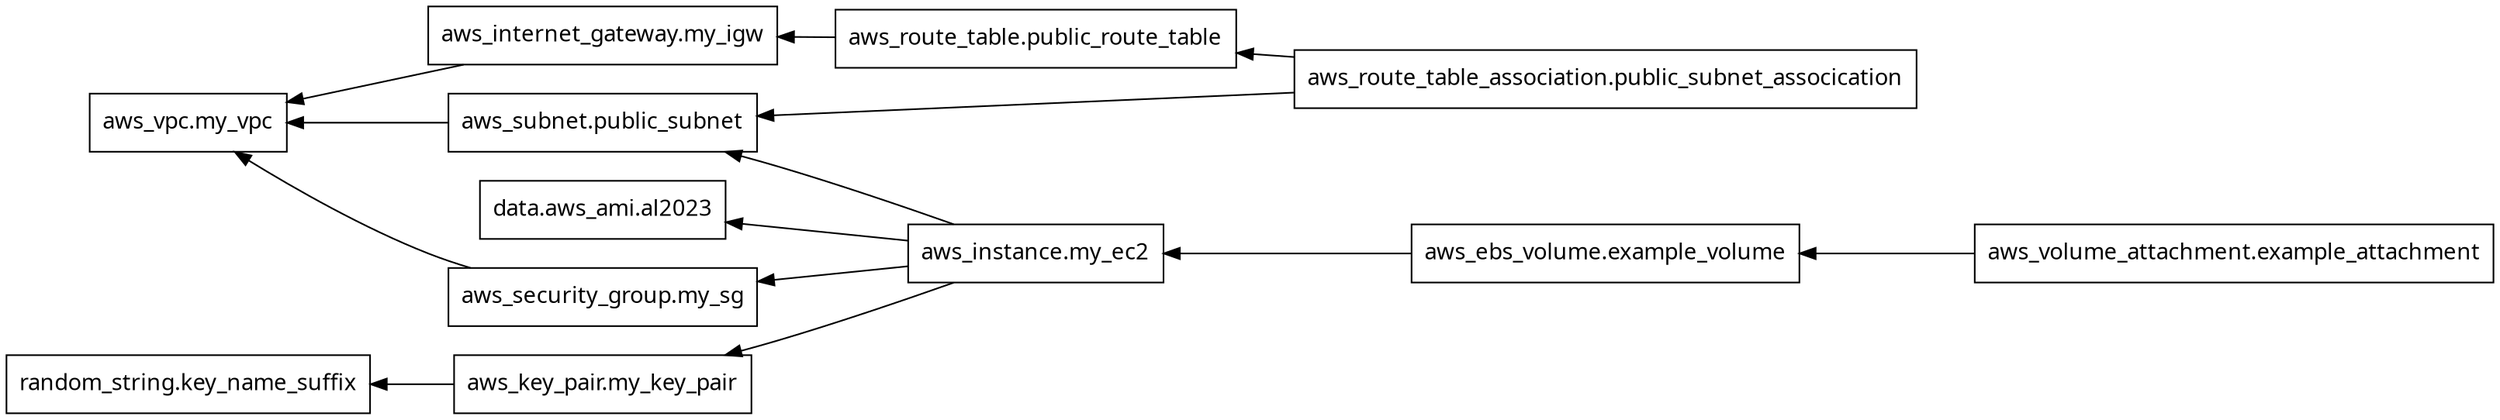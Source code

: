digraph G {
  rankdir = "RL";
  node [shape = rect, fontname = "sans-serif"];
  "data.aws_ami.al2023" [label="data.aws_ami.al2023"];
  "aws_ebs_volume.example_volume" [label="aws_ebs_volume.example_volume"];
  "aws_instance.my_ec2" [label="aws_instance.my_ec2"];
  "aws_internet_gateway.my_igw" [label="aws_internet_gateway.my_igw"];
  "aws_key_pair.my_key_pair" [label="aws_key_pair.my_key_pair"];
  "aws_route_table.public_route_table" [label="aws_route_table.public_route_table"];
  "aws_route_table_association.public_subnet_assocication" [label="aws_route_table_association.public_subnet_assocication"];
  "aws_security_group.my_sg" [label="aws_security_group.my_sg"];
  "aws_subnet.public_subnet" [label="aws_subnet.public_subnet"];
  "aws_volume_attachment.example_attachment" [label="aws_volume_attachment.example_attachment"];
  "aws_vpc.my_vpc" [label="aws_vpc.my_vpc"];
  "random_string.key_name_suffix" [label="random_string.key_name_suffix"];
  "aws_ebs_volume.example_volume" -> "aws_instance.my_ec2";
  "aws_instance.my_ec2" -> "data.aws_ami.al2023";
  "aws_instance.my_ec2" -> "aws_key_pair.my_key_pair";
  "aws_instance.my_ec2" -> "aws_security_group.my_sg";
  "aws_instance.my_ec2" -> "aws_subnet.public_subnet";
  "aws_internet_gateway.my_igw" -> "aws_vpc.my_vpc";
  "aws_key_pair.my_key_pair" -> "random_string.key_name_suffix";
  "aws_route_table.public_route_table" -> "aws_internet_gateway.my_igw";
  "aws_route_table_association.public_subnet_assocication" -> "aws_route_table.public_route_table";
  "aws_route_table_association.public_subnet_assocication" -> "aws_subnet.public_subnet";
  "aws_security_group.my_sg" -> "aws_vpc.my_vpc";
  "aws_subnet.public_subnet" -> "aws_vpc.my_vpc";
  "aws_volume_attachment.example_attachment" -> "aws_ebs_volume.example_volume";
}
